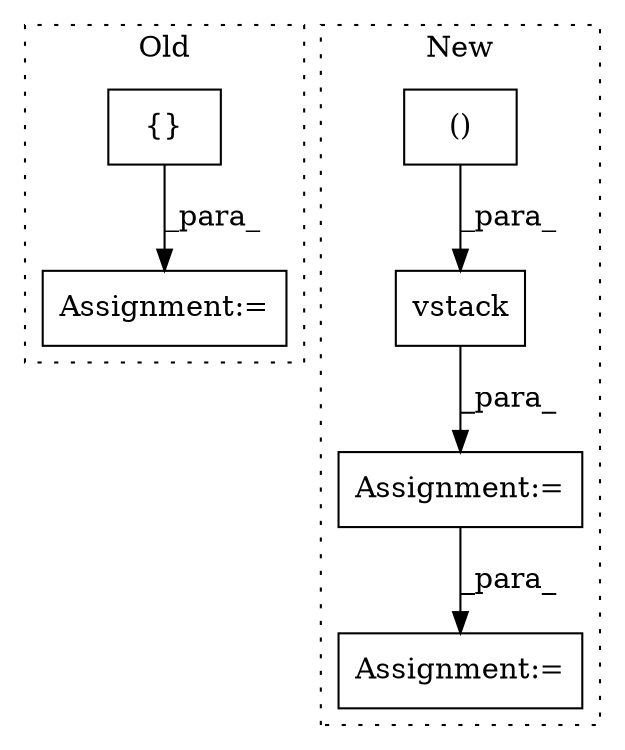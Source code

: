 digraph G {
subgraph cluster0 {
1 [label="{}" a="4" s="3088,3108" l="1,1" shape="box"];
4 [label="Assignment:=" a="7" s="2998" l="1" shape="box"];
label = "Old";
style="dotted";
}
subgraph cluster1 {
2 [label="vstack" a="32" s="3155,3192" l="12,2" shape="box"];
3 [label="Assignment:=" a="7" s="3401" l="1" shape="box"];
5 [label="Assignment:=" a="7" s="3230" l="1" shape="box"];
6 [label="()" a="106" s="3167" l="25" shape="box"];
label = "New";
style="dotted";
}
1 -> 4 [label="_para_"];
2 -> 5 [label="_para_"];
5 -> 3 [label="_para_"];
6 -> 2 [label="_para_"];
}